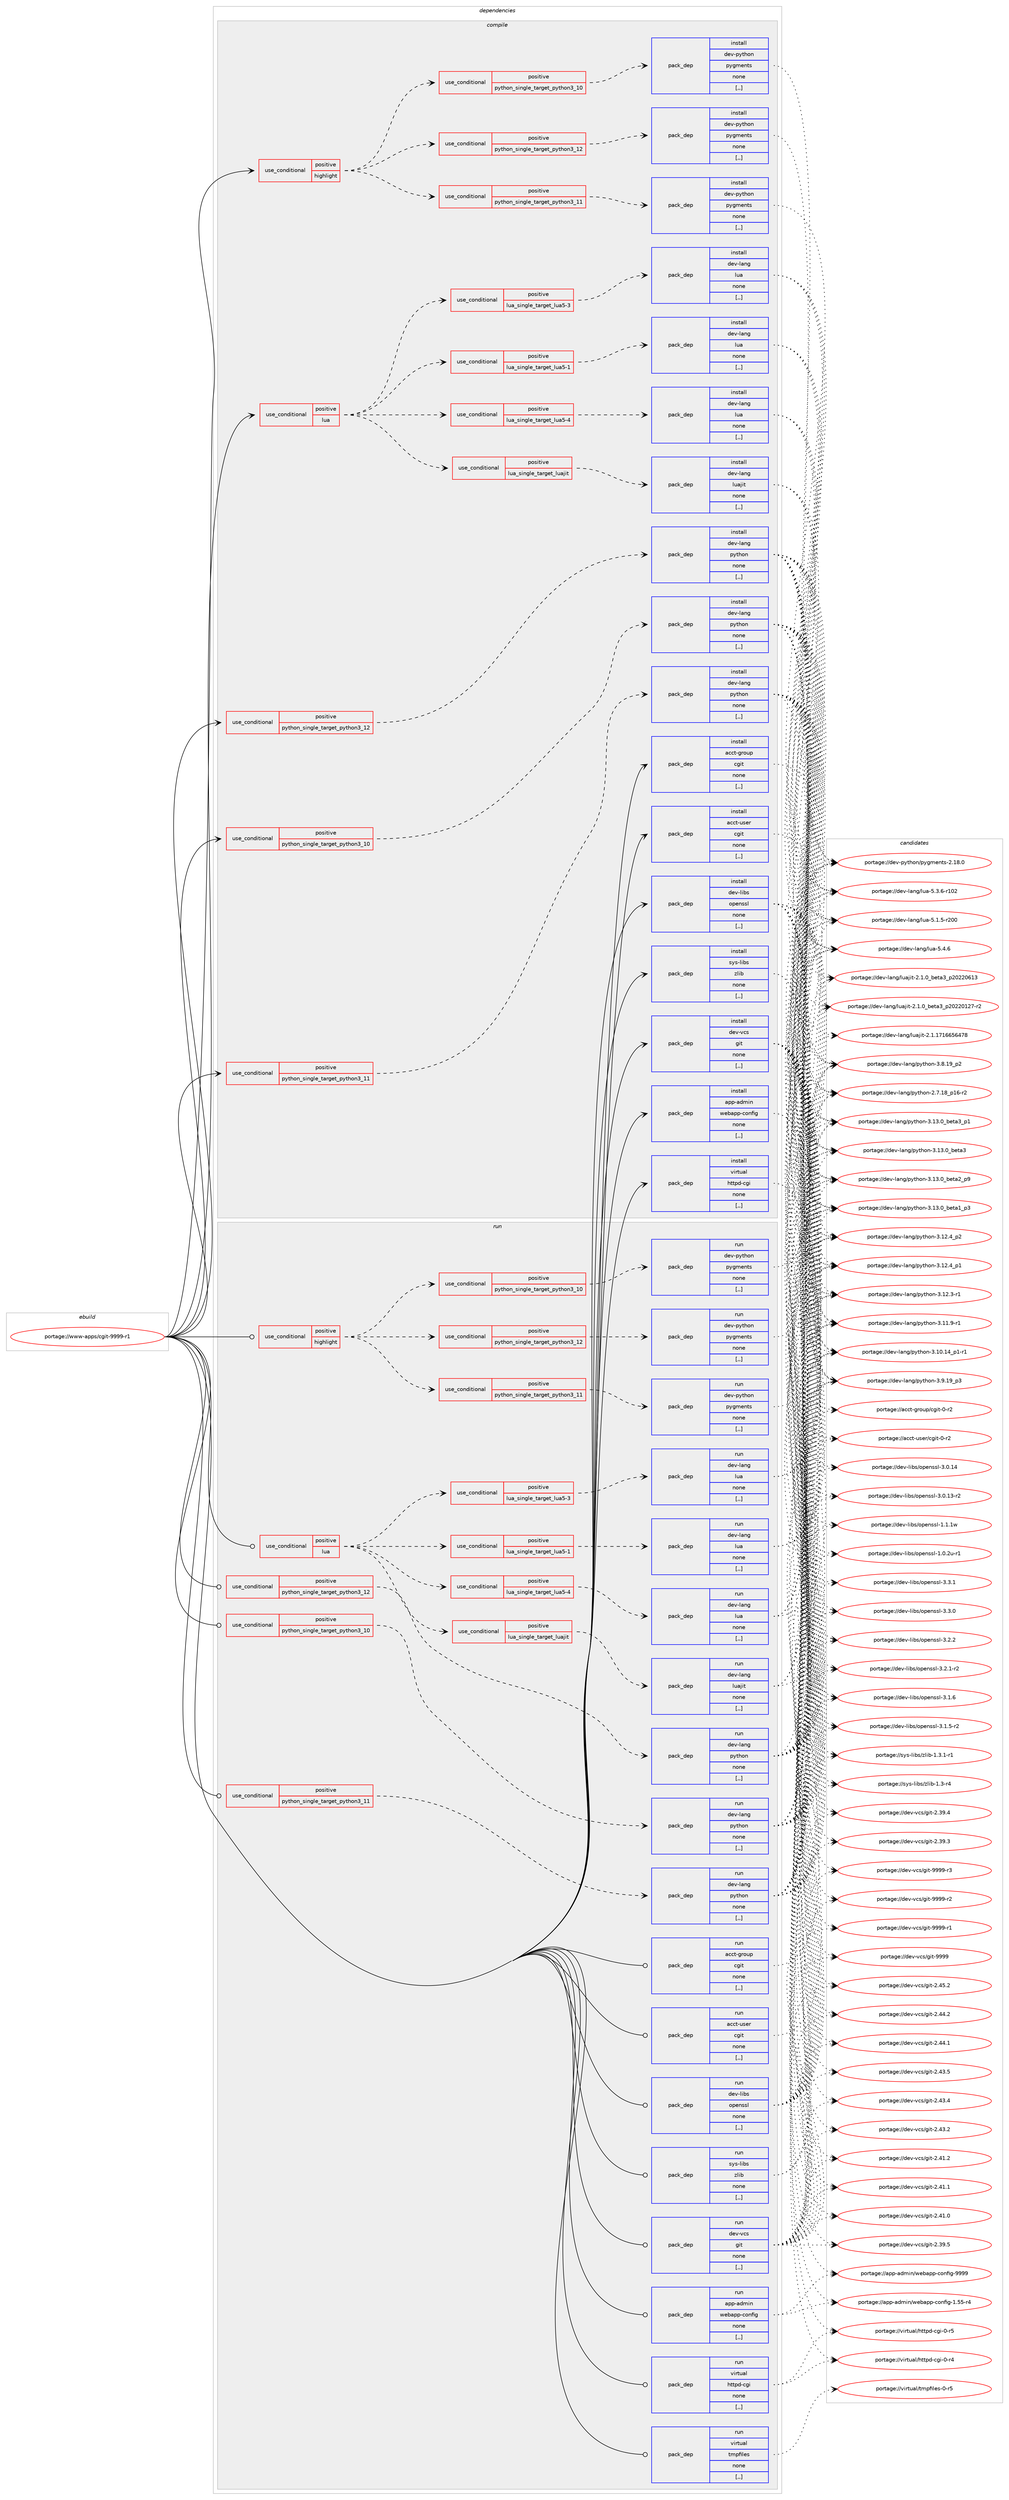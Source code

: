 digraph prolog {

# *************
# Graph options
# *************

newrank=true;
concentrate=true;
compound=true;
graph [rankdir=LR,fontname=Helvetica,fontsize=10,ranksep=1.5];#, ranksep=2.5, nodesep=0.2];
edge  [arrowhead=vee];
node  [fontname=Helvetica,fontsize=10];

# **********
# The ebuild
# **********

subgraph cluster_leftcol {
color=gray;
rank=same;
label=<<i>ebuild</i>>;
id [label="portage://www-apps/cgit-9999-r1", color=red, width=4, href="../www-apps/cgit-9999-r1.svg"];
}

# ****************
# The dependencies
# ****************

subgraph cluster_midcol {
color=gray;
label=<<i>dependencies</i>>;
subgraph cluster_compile {
fillcolor="#eeeeee";
style=filled;
label=<<i>compile</i>>;
subgraph cond118395 {
dependency443732 [label=<<TABLE BORDER="0" CELLBORDER="1" CELLSPACING="0" CELLPADDING="4"><TR><TD ROWSPAN="3" CELLPADDING="10">use_conditional</TD></TR><TR><TD>positive</TD></TR><TR><TD>highlight</TD></TR></TABLE>>, shape=none, color=red];
subgraph cond118396 {
dependency443733 [label=<<TABLE BORDER="0" CELLBORDER="1" CELLSPACING="0" CELLPADDING="4"><TR><TD ROWSPAN="3" CELLPADDING="10">use_conditional</TD></TR><TR><TD>positive</TD></TR><TR><TD>python_single_target_python3_10</TD></TR></TABLE>>, shape=none, color=red];
subgraph pack322096 {
dependency443734 [label=<<TABLE BORDER="0" CELLBORDER="1" CELLSPACING="0" CELLPADDING="4" WIDTH="220"><TR><TD ROWSPAN="6" CELLPADDING="30">pack_dep</TD></TR><TR><TD WIDTH="110">install</TD></TR><TR><TD>dev-python</TD></TR><TR><TD>pygments</TD></TR><TR><TD>none</TD></TR><TR><TD>[,,]</TD></TR></TABLE>>, shape=none, color=blue];
}
dependency443733:e -> dependency443734:w [weight=20,style="dashed",arrowhead="vee"];
}
dependency443732:e -> dependency443733:w [weight=20,style="dashed",arrowhead="vee"];
subgraph cond118397 {
dependency443735 [label=<<TABLE BORDER="0" CELLBORDER="1" CELLSPACING="0" CELLPADDING="4"><TR><TD ROWSPAN="3" CELLPADDING="10">use_conditional</TD></TR><TR><TD>positive</TD></TR><TR><TD>python_single_target_python3_11</TD></TR></TABLE>>, shape=none, color=red];
subgraph pack322097 {
dependency443736 [label=<<TABLE BORDER="0" CELLBORDER="1" CELLSPACING="0" CELLPADDING="4" WIDTH="220"><TR><TD ROWSPAN="6" CELLPADDING="30">pack_dep</TD></TR><TR><TD WIDTH="110">install</TD></TR><TR><TD>dev-python</TD></TR><TR><TD>pygments</TD></TR><TR><TD>none</TD></TR><TR><TD>[,,]</TD></TR></TABLE>>, shape=none, color=blue];
}
dependency443735:e -> dependency443736:w [weight=20,style="dashed",arrowhead="vee"];
}
dependency443732:e -> dependency443735:w [weight=20,style="dashed",arrowhead="vee"];
subgraph cond118398 {
dependency443737 [label=<<TABLE BORDER="0" CELLBORDER="1" CELLSPACING="0" CELLPADDING="4"><TR><TD ROWSPAN="3" CELLPADDING="10">use_conditional</TD></TR><TR><TD>positive</TD></TR><TR><TD>python_single_target_python3_12</TD></TR></TABLE>>, shape=none, color=red];
subgraph pack322098 {
dependency443738 [label=<<TABLE BORDER="0" CELLBORDER="1" CELLSPACING="0" CELLPADDING="4" WIDTH="220"><TR><TD ROWSPAN="6" CELLPADDING="30">pack_dep</TD></TR><TR><TD WIDTH="110">install</TD></TR><TR><TD>dev-python</TD></TR><TR><TD>pygments</TD></TR><TR><TD>none</TD></TR><TR><TD>[,,]</TD></TR></TABLE>>, shape=none, color=blue];
}
dependency443737:e -> dependency443738:w [weight=20,style="dashed",arrowhead="vee"];
}
dependency443732:e -> dependency443737:w [weight=20,style="dashed",arrowhead="vee"];
}
id:e -> dependency443732:w [weight=20,style="solid",arrowhead="vee"];
subgraph cond118399 {
dependency443739 [label=<<TABLE BORDER="0" CELLBORDER="1" CELLSPACING="0" CELLPADDING="4"><TR><TD ROWSPAN="3" CELLPADDING="10">use_conditional</TD></TR><TR><TD>positive</TD></TR><TR><TD>lua</TD></TR></TABLE>>, shape=none, color=red];
subgraph cond118400 {
dependency443740 [label=<<TABLE BORDER="0" CELLBORDER="1" CELLSPACING="0" CELLPADDING="4"><TR><TD ROWSPAN="3" CELLPADDING="10">use_conditional</TD></TR><TR><TD>positive</TD></TR><TR><TD>lua_single_target_luajit</TD></TR></TABLE>>, shape=none, color=red];
subgraph pack322099 {
dependency443741 [label=<<TABLE BORDER="0" CELLBORDER="1" CELLSPACING="0" CELLPADDING="4" WIDTH="220"><TR><TD ROWSPAN="6" CELLPADDING="30">pack_dep</TD></TR><TR><TD WIDTH="110">install</TD></TR><TR><TD>dev-lang</TD></TR><TR><TD>luajit</TD></TR><TR><TD>none</TD></TR><TR><TD>[,,]</TD></TR></TABLE>>, shape=none, color=blue];
}
dependency443740:e -> dependency443741:w [weight=20,style="dashed",arrowhead="vee"];
}
dependency443739:e -> dependency443740:w [weight=20,style="dashed",arrowhead="vee"];
subgraph cond118401 {
dependency443742 [label=<<TABLE BORDER="0" CELLBORDER="1" CELLSPACING="0" CELLPADDING="4"><TR><TD ROWSPAN="3" CELLPADDING="10">use_conditional</TD></TR><TR><TD>positive</TD></TR><TR><TD>lua_single_target_lua5-1</TD></TR></TABLE>>, shape=none, color=red];
subgraph pack322100 {
dependency443743 [label=<<TABLE BORDER="0" CELLBORDER="1" CELLSPACING="0" CELLPADDING="4" WIDTH="220"><TR><TD ROWSPAN="6" CELLPADDING="30">pack_dep</TD></TR><TR><TD WIDTH="110">install</TD></TR><TR><TD>dev-lang</TD></TR><TR><TD>lua</TD></TR><TR><TD>none</TD></TR><TR><TD>[,,]</TD></TR></TABLE>>, shape=none, color=blue];
}
dependency443742:e -> dependency443743:w [weight=20,style="dashed",arrowhead="vee"];
}
dependency443739:e -> dependency443742:w [weight=20,style="dashed",arrowhead="vee"];
subgraph cond118402 {
dependency443744 [label=<<TABLE BORDER="0" CELLBORDER="1" CELLSPACING="0" CELLPADDING="4"><TR><TD ROWSPAN="3" CELLPADDING="10">use_conditional</TD></TR><TR><TD>positive</TD></TR><TR><TD>lua_single_target_lua5-3</TD></TR></TABLE>>, shape=none, color=red];
subgraph pack322101 {
dependency443745 [label=<<TABLE BORDER="0" CELLBORDER="1" CELLSPACING="0" CELLPADDING="4" WIDTH="220"><TR><TD ROWSPAN="6" CELLPADDING="30">pack_dep</TD></TR><TR><TD WIDTH="110">install</TD></TR><TR><TD>dev-lang</TD></TR><TR><TD>lua</TD></TR><TR><TD>none</TD></TR><TR><TD>[,,]</TD></TR></TABLE>>, shape=none, color=blue];
}
dependency443744:e -> dependency443745:w [weight=20,style="dashed",arrowhead="vee"];
}
dependency443739:e -> dependency443744:w [weight=20,style="dashed",arrowhead="vee"];
subgraph cond118403 {
dependency443746 [label=<<TABLE BORDER="0" CELLBORDER="1" CELLSPACING="0" CELLPADDING="4"><TR><TD ROWSPAN="3" CELLPADDING="10">use_conditional</TD></TR><TR><TD>positive</TD></TR><TR><TD>lua_single_target_lua5-4</TD></TR></TABLE>>, shape=none, color=red];
subgraph pack322102 {
dependency443747 [label=<<TABLE BORDER="0" CELLBORDER="1" CELLSPACING="0" CELLPADDING="4" WIDTH="220"><TR><TD ROWSPAN="6" CELLPADDING="30">pack_dep</TD></TR><TR><TD WIDTH="110">install</TD></TR><TR><TD>dev-lang</TD></TR><TR><TD>lua</TD></TR><TR><TD>none</TD></TR><TR><TD>[,,]</TD></TR></TABLE>>, shape=none, color=blue];
}
dependency443746:e -> dependency443747:w [weight=20,style="dashed",arrowhead="vee"];
}
dependency443739:e -> dependency443746:w [weight=20,style="dashed",arrowhead="vee"];
}
id:e -> dependency443739:w [weight=20,style="solid",arrowhead="vee"];
subgraph cond118404 {
dependency443748 [label=<<TABLE BORDER="0" CELLBORDER="1" CELLSPACING="0" CELLPADDING="4"><TR><TD ROWSPAN="3" CELLPADDING="10">use_conditional</TD></TR><TR><TD>positive</TD></TR><TR><TD>python_single_target_python3_10</TD></TR></TABLE>>, shape=none, color=red];
subgraph pack322103 {
dependency443749 [label=<<TABLE BORDER="0" CELLBORDER="1" CELLSPACING="0" CELLPADDING="4" WIDTH="220"><TR><TD ROWSPAN="6" CELLPADDING="30">pack_dep</TD></TR><TR><TD WIDTH="110">install</TD></TR><TR><TD>dev-lang</TD></TR><TR><TD>python</TD></TR><TR><TD>none</TD></TR><TR><TD>[,,]</TD></TR></TABLE>>, shape=none, color=blue];
}
dependency443748:e -> dependency443749:w [weight=20,style="dashed",arrowhead="vee"];
}
id:e -> dependency443748:w [weight=20,style="solid",arrowhead="vee"];
subgraph cond118405 {
dependency443750 [label=<<TABLE BORDER="0" CELLBORDER="1" CELLSPACING="0" CELLPADDING="4"><TR><TD ROWSPAN="3" CELLPADDING="10">use_conditional</TD></TR><TR><TD>positive</TD></TR><TR><TD>python_single_target_python3_11</TD></TR></TABLE>>, shape=none, color=red];
subgraph pack322104 {
dependency443751 [label=<<TABLE BORDER="0" CELLBORDER="1" CELLSPACING="0" CELLPADDING="4" WIDTH="220"><TR><TD ROWSPAN="6" CELLPADDING="30">pack_dep</TD></TR><TR><TD WIDTH="110">install</TD></TR><TR><TD>dev-lang</TD></TR><TR><TD>python</TD></TR><TR><TD>none</TD></TR><TR><TD>[,,]</TD></TR></TABLE>>, shape=none, color=blue];
}
dependency443750:e -> dependency443751:w [weight=20,style="dashed",arrowhead="vee"];
}
id:e -> dependency443750:w [weight=20,style="solid",arrowhead="vee"];
subgraph cond118406 {
dependency443752 [label=<<TABLE BORDER="0" CELLBORDER="1" CELLSPACING="0" CELLPADDING="4"><TR><TD ROWSPAN="3" CELLPADDING="10">use_conditional</TD></TR><TR><TD>positive</TD></TR><TR><TD>python_single_target_python3_12</TD></TR></TABLE>>, shape=none, color=red];
subgraph pack322105 {
dependency443753 [label=<<TABLE BORDER="0" CELLBORDER="1" CELLSPACING="0" CELLPADDING="4" WIDTH="220"><TR><TD ROWSPAN="6" CELLPADDING="30">pack_dep</TD></TR><TR><TD WIDTH="110">install</TD></TR><TR><TD>dev-lang</TD></TR><TR><TD>python</TD></TR><TR><TD>none</TD></TR><TR><TD>[,,]</TD></TR></TABLE>>, shape=none, color=blue];
}
dependency443752:e -> dependency443753:w [weight=20,style="dashed",arrowhead="vee"];
}
id:e -> dependency443752:w [weight=20,style="solid",arrowhead="vee"];
subgraph pack322106 {
dependency443754 [label=<<TABLE BORDER="0" CELLBORDER="1" CELLSPACING="0" CELLPADDING="4" WIDTH="220"><TR><TD ROWSPAN="6" CELLPADDING="30">pack_dep</TD></TR><TR><TD WIDTH="110">install</TD></TR><TR><TD>acct-group</TD></TR><TR><TD>cgit</TD></TR><TR><TD>none</TD></TR><TR><TD>[,,]</TD></TR></TABLE>>, shape=none, color=blue];
}
id:e -> dependency443754:w [weight=20,style="solid",arrowhead="vee"];
subgraph pack322107 {
dependency443755 [label=<<TABLE BORDER="0" CELLBORDER="1" CELLSPACING="0" CELLPADDING="4" WIDTH="220"><TR><TD ROWSPAN="6" CELLPADDING="30">pack_dep</TD></TR><TR><TD WIDTH="110">install</TD></TR><TR><TD>acct-user</TD></TR><TR><TD>cgit</TD></TR><TR><TD>none</TD></TR><TR><TD>[,,]</TD></TR></TABLE>>, shape=none, color=blue];
}
id:e -> dependency443755:w [weight=20,style="solid",arrowhead="vee"];
subgraph pack322108 {
dependency443756 [label=<<TABLE BORDER="0" CELLBORDER="1" CELLSPACING="0" CELLPADDING="4" WIDTH="220"><TR><TD ROWSPAN="6" CELLPADDING="30">pack_dep</TD></TR><TR><TD WIDTH="110">install</TD></TR><TR><TD>app-admin</TD></TR><TR><TD>webapp-config</TD></TR><TR><TD>none</TD></TR><TR><TD>[,,]</TD></TR></TABLE>>, shape=none, color=blue];
}
id:e -> dependency443756:w [weight=20,style="solid",arrowhead="vee"];
subgraph pack322109 {
dependency443757 [label=<<TABLE BORDER="0" CELLBORDER="1" CELLSPACING="0" CELLPADDING="4" WIDTH="220"><TR><TD ROWSPAN="6" CELLPADDING="30">pack_dep</TD></TR><TR><TD WIDTH="110">install</TD></TR><TR><TD>dev-libs</TD></TR><TR><TD>openssl</TD></TR><TR><TD>none</TD></TR><TR><TD>[,,]</TD></TR></TABLE>>, shape=none, color=blue];
}
id:e -> dependency443757:w [weight=20,style="solid",arrowhead="vee"];
subgraph pack322110 {
dependency443758 [label=<<TABLE BORDER="0" CELLBORDER="1" CELLSPACING="0" CELLPADDING="4" WIDTH="220"><TR><TD ROWSPAN="6" CELLPADDING="30">pack_dep</TD></TR><TR><TD WIDTH="110">install</TD></TR><TR><TD>dev-vcs</TD></TR><TR><TD>git</TD></TR><TR><TD>none</TD></TR><TR><TD>[,,]</TD></TR></TABLE>>, shape=none, color=blue];
}
id:e -> dependency443758:w [weight=20,style="solid",arrowhead="vee"];
subgraph pack322111 {
dependency443759 [label=<<TABLE BORDER="0" CELLBORDER="1" CELLSPACING="0" CELLPADDING="4" WIDTH="220"><TR><TD ROWSPAN="6" CELLPADDING="30">pack_dep</TD></TR><TR><TD WIDTH="110">install</TD></TR><TR><TD>sys-libs</TD></TR><TR><TD>zlib</TD></TR><TR><TD>none</TD></TR><TR><TD>[,,]</TD></TR></TABLE>>, shape=none, color=blue];
}
id:e -> dependency443759:w [weight=20,style="solid",arrowhead="vee"];
subgraph pack322112 {
dependency443760 [label=<<TABLE BORDER="0" CELLBORDER="1" CELLSPACING="0" CELLPADDING="4" WIDTH="220"><TR><TD ROWSPAN="6" CELLPADDING="30">pack_dep</TD></TR><TR><TD WIDTH="110">install</TD></TR><TR><TD>virtual</TD></TR><TR><TD>httpd-cgi</TD></TR><TR><TD>none</TD></TR><TR><TD>[,,]</TD></TR></TABLE>>, shape=none, color=blue];
}
id:e -> dependency443760:w [weight=20,style="solid",arrowhead="vee"];
}
subgraph cluster_compileandrun {
fillcolor="#eeeeee";
style=filled;
label=<<i>compile and run</i>>;
}
subgraph cluster_run {
fillcolor="#eeeeee";
style=filled;
label=<<i>run</i>>;
subgraph cond118407 {
dependency443761 [label=<<TABLE BORDER="0" CELLBORDER="1" CELLSPACING="0" CELLPADDING="4"><TR><TD ROWSPAN="3" CELLPADDING="10">use_conditional</TD></TR><TR><TD>positive</TD></TR><TR><TD>highlight</TD></TR></TABLE>>, shape=none, color=red];
subgraph cond118408 {
dependency443762 [label=<<TABLE BORDER="0" CELLBORDER="1" CELLSPACING="0" CELLPADDING="4"><TR><TD ROWSPAN="3" CELLPADDING="10">use_conditional</TD></TR><TR><TD>positive</TD></TR><TR><TD>python_single_target_python3_10</TD></TR></TABLE>>, shape=none, color=red];
subgraph pack322113 {
dependency443763 [label=<<TABLE BORDER="0" CELLBORDER="1" CELLSPACING="0" CELLPADDING="4" WIDTH="220"><TR><TD ROWSPAN="6" CELLPADDING="30">pack_dep</TD></TR><TR><TD WIDTH="110">run</TD></TR><TR><TD>dev-python</TD></TR><TR><TD>pygments</TD></TR><TR><TD>none</TD></TR><TR><TD>[,,]</TD></TR></TABLE>>, shape=none, color=blue];
}
dependency443762:e -> dependency443763:w [weight=20,style="dashed",arrowhead="vee"];
}
dependency443761:e -> dependency443762:w [weight=20,style="dashed",arrowhead="vee"];
subgraph cond118409 {
dependency443764 [label=<<TABLE BORDER="0" CELLBORDER="1" CELLSPACING="0" CELLPADDING="4"><TR><TD ROWSPAN="3" CELLPADDING="10">use_conditional</TD></TR><TR><TD>positive</TD></TR><TR><TD>python_single_target_python3_11</TD></TR></TABLE>>, shape=none, color=red];
subgraph pack322114 {
dependency443765 [label=<<TABLE BORDER="0" CELLBORDER="1" CELLSPACING="0" CELLPADDING="4" WIDTH="220"><TR><TD ROWSPAN="6" CELLPADDING="30">pack_dep</TD></TR><TR><TD WIDTH="110">run</TD></TR><TR><TD>dev-python</TD></TR><TR><TD>pygments</TD></TR><TR><TD>none</TD></TR><TR><TD>[,,]</TD></TR></TABLE>>, shape=none, color=blue];
}
dependency443764:e -> dependency443765:w [weight=20,style="dashed",arrowhead="vee"];
}
dependency443761:e -> dependency443764:w [weight=20,style="dashed",arrowhead="vee"];
subgraph cond118410 {
dependency443766 [label=<<TABLE BORDER="0" CELLBORDER="1" CELLSPACING="0" CELLPADDING="4"><TR><TD ROWSPAN="3" CELLPADDING="10">use_conditional</TD></TR><TR><TD>positive</TD></TR><TR><TD>python_single_target_python3_12</TD></TR></TABLE>>, shape=none, color=red];
subgraph pack322115 {
dependency443767 [label=<<TABLE BORDER="0" CELLBORDER="1" CELLSPACING="0" CELLPADDING="4" WIDTH="220"><TR><TD ROWSPAN="6" CELLPADDING="30">pack_dep</TD></TR><TR><TD WIDTH="110">run</TD></TR><TR><TD>dev-python</TD></TR><TR><TD>pygments</TD></TR><TR><TD>none</TD></TR><TR><TD>[,,]</TD></TR></TABLE>>, shape=none, color=blue];
}
dependency443766:e -> dependency443767:w [weight=20,style="dashed",arrowhead="vee"];
}
dependency443761:e -> dependency443766:w [weight=20,style="dashed",arrowhead="vee"];
}
id:e -> dependency443761:w [weight=20,style="solid",arrowhead="odot"];
subgraph cond118411 {
dependency443768 [label=<<TABLE BORDER="0" CELLBORDER="1" CELLSPACING="0" CELLPADDING="4"><TR><TD ROWSPAN="3" CELLPADDING="10">use_conditional</TD></TR><TR><TD>positive</TD></TR><TR><TD>lua</TD></TR></TABLE>>, shape=none, color=red];
subgraph cond118412 {
dependency443769 [label=<<TABLE BORDER="0" CELLBORDER="1" CELLSPACING="0" CELLPADDING="4"><TR><TD ROWSPAN="3" CELLPADDING="10">use_conditional</TD></TR><TR><TD>positive</TD></TR><TR><TD>lua_single_target_luajit</TD></TR></TABLE>>, shape=none, color=red];
subgraph pack322116 {
dependency443770 [label=<<TABLE BORDER="0" CELLBORDER="1" CELLSPACING="0" CELLPADDING="4" WIDTH="220"><TR><TD ROWSPAN="6" CELLPADDING="30">pack_dep</TD></TR><TR><TD WIDTH="110">run</TD></TR><TR><TD>dev-lang</TD></TR><TR><TD>luajit</TD></TR><TR><TD>none</TD></TR><TR><TD>[,,]</TD></TR></TABLE>>, shape=none, color=blue];
}
dependency443769:e -> dependency443770:w [weight=20,style="dashed",arrowhead="vee"];
}
dependency443768:e -> dependency443769:w [weight=20,style="dashed",arrowhead="vee"];
subgraph cond118413 {
dependency443771 [label=<<TABLE BORDER="0" CELLBORDER="1" CELLSPACING="0" CELLPADDING="4"><TR><TD ROWSPAN="3" CELLPADDING="10">use_conditional</TD></TR><TR><TD>positive</TD></TR><TR><TD>lua_single_target_lua5-1</TD></TR></TABLE>>, shape=none, color=red];
subgraph pack322117 {
dependency443772 [label=<<TABLE BORDER="0" CELLBORDER="1" CELLSPACING="0" CELLPADDING="4" WIDTH="220"><TR><TD ROWSPAN="6" CELLPADDING="30">pack_dep</TD></TR><TR><TD WIDTH="110">run</TD></TR><TR><TD>dev-lang</TD></TR><TR><TD>lua</TD></TR><TR><TD>none</TD></TR><TR><TD>[,,]</TD></TR></TABLE>>, shape=none, color=blue];
}
dependency443771:e -> dependency443772:w [weight=20,style="dashed",arrowhead="vee"];
}
dependency443768:e -> dependency443771:w [weight=20,style="dashed",arrowhead="vee"];
subgraph cond118414 {
dependency443773 [label=<<TABLE BORDER="0" CELLBORDER="1" CELLSPACING="0" CELLPADDING="4"><TR><TD ROWSPAN="3" CELLPADDING="10">use_conditional</TD></TR><TR><TD>positive</TD></TR><TR><TD>lua_single_target_lua5-3</TD></TR></TABLE>>, shape=none, color=red];
subgraph pack322118 {
dependency443774 [label=<<TABLE BORDER="0" CELLBORDER="1" CELLSPACING="0" CELLPADDING="4" WIDTH="220"><TR><TD ROWSPAN="6" CELLPADDING="30">pack_dep</TD></TR><TR><TD WIDTH="110">run</TD></TR><TR><TD>dev-lang</TD></TR><TR><TD>lua</TD></TR><TR><TD>none</TD></TR><TR><TD>[,,]</TD></TR></TABLE>>, shape=none, color=blue];
}
dependency443773:e -> dependency443774:w [weight=20,style="dashed",arrowhead="vee"];
}
dependency443768:e -> dependency443773:w [weight=20,style="dashed",arrowhead="vee"];
subgraph cond118415 {
dependency443775 [label=<<TABLE BORDER="0" CELLBORDER="1" CELLSPACING="0" CELLPADDING="4"><TR><TD ROWSPAN="3" CELLPADDING="10">use_conditional</TD></TR><TR><TD>positive</TD></TR><TR><TD>lua_single_target_lua5-4</TD></TR></TABLE>>, shape=none, color=red];
subgraph pack322119 {
dependency443776 [label=<<TABLE BORDER="0" CELLBORDER="1" CELLSPACING="0" CELLPADDING="4" WIDTH="220"><TR><TD ROWSPAN="6" CELLPADDING="30">pack_dep</TD></TR><TR><TD WIDTH="110">run</TD></TR><TR><TD>dev-lang</TD></TR><TR><TD>lua</TD></TR><TR><TD>none</TD></TR><TR><TD>[,,]</TD></TR></TABLE>>, shape=none, color=blue];
}
dependency443775:e -> dependency443776:w [weight=20,style="dashed",arrowhead="vee"];
}
dependency443768:e -> dependency443775:w [weight=20,style="dashed",arrowhead="vee"];
}
id:e -> dependency443768:w [weight=20,style="solid",arrowhead="odot"];
subgraph cond118416 {
dependency443777 [label=<<TABLE BORDER="0" CELLBORDER="1" CELLSPACING="0" CELLPADDING="4"><TR><TD ROWSPAN="3" CELLPADDING="10">use_conditional</TD></TR><TR><TD>positive</TD></TR><TR><TD>python_single_target_python3_10</TD></TR></TABLE>>, shape=none, color=red];
subgraph pack322120 {
dependency443778 [label=<<TABLE BORDER="0" CELLBORDER="1" CELLSPACING="0" CELLPADDING="4" WIDTH="220"><TR><TD ROWSPAN="6" CELLPADDING="30">pack_dep</TD></TR><TR><TD WIDTH="110">run</TD></TR><TR><TD>dev-lang</TD></TR><TR><TD>python</TD></TR><TR><TD>none</TD></TR><TR><TD>[,,]</TD></TR></TABLE>>, shape=none, color=blue];
}
dependency443777:e -> dependency443778:w [weight=20,style="dashed",arrowhead="vee"];
}
id:e -> dependency443777:w [weight=20,style="solid",arrowhead="odot"];
subgraph cond118417 {
dependency443779 [label=<<TABLE BORDER="0" CELLBORDER="1" CELLSPACING="0" CELLPADDING="4"><TR><TD ROWSPAN="3" CELLPADDING="10">use_conditional</TD></TR><TR><TD>positive</TD></TR><TR><TD>python_single_target_python3_11</TD></TR></TABLE>>, shape=none, color=red];
subgraph pack322121 {
dependency443780 [label=<<TABLE BORDER="0" CELLBORDER="1" CELLSPACING="0" CELLPADDING="4" WIDTH="220"><TR><TD ROWSPAN="6" CELLPADDING="30">pack_dep</TD></TR><TR><TD WIDTH="110">run</TD></TR><TR><TD>dev-lang</TD></TR><TR><TD>python</TD></TR><TR><TD>none</TD></TR><TR><TD>[,,]</TD></TR></TABLE>>, shape=none, color=blue];
}
dependency443779:e -> dependency443780:w [weight=20,style="dashed",arrowhead="vee"];
}
id:e -> dependency443779:w [weight=20,style="solid",arrowhead="odot"];
subgraph cond118418 {
dependency443781 [label=<<TABLE BORDER="0" CELLBORDER="1" CELLSPACING="0" CELLPADDING="4"><TR><TD ROWSPAN="3" CELLPADDING="10">use_conditional</TD></TR><TR><TD>positive</TD></TR><TR><TD>python_single_target_python3_12</TD></TR></TABLE>>, shape=none, color=red];
subgraph pack322122 {
dependency443782 [label=<<TABLE BORDER="0" CELLBORDER="1" CELLSPACING="0" CELLPADDING="4" WIDTH="220"><TR><TD ROWSPAN="6" CELLPADDING="30">pack_dep</TD></TR><TR><TD WIDTH="110">run</TD></TR><TR><TD>dev-lang</TD></TR><TR><TD>python</TD></TR><TR><TD>none</TD></TR><TR><TD>[,,]</TD></TR></TABLE>>, shape=none, color=blue];
}
dependency443781:e -> dependency443782:w [weight=20,style="dashed",arrowhead="vee"];
}
id:e -> dependency443781:w [weight=20,style="solid",arrowhead="odot"];
subgraph pack322123 {
dependency443783 [label=<<TABLE BORDER="0" CELLBORDER="1" CELLSPACING="0" CELLPADDING="4" WIDTH="220"><TR><TD ROWSPAN="6" CELLPADDING="30">pack_dep</TD></TR><TR><TD WIDTH="110">run</TD></TR><TR><TD>acct-group</TD></TR><TR><TD>cgit</TD></TR><TR><TD>none</TD></TR><TR><TD>[,,]</TD></TR></TABLE>>, shape=none, color=blue];
}
id:e -> dependency443783:w [weight=20,style="solid",arrowhead="odot"];
subgraph pack322124 {
dependency443784 [label=<<TABLE BORDER="0" CELLBORDER="1" CELLSPACING="0" CELLPADDING="4" WIDTH="220"><TR><TD ROWSPAN="6" CELLPADDING="30">pack_dep</TD></TR><TR><TD WIDTH="110">run</TD></TR><TR><TD>acct-user</TD></TR><TR><TD>cgit</TD></TR><TR><TD>none</TD></TR><TR><TD>[,,]</TD></TR></TABLE>>, shape=none, color=blue];
}
id:e -> dependency443784:w [weight=20,style="solid",arrowhead="odot"];
subgraph pack322125 {
dependency443785 [label=<<TABLE BORDER="0" CELLBORDER="1" CELLSPACING="0" CELLPADDING="4" WIDTH="220"><TR><TD ROWSPAN="6" CELLPADDING="30">pack_dep</TD></TR><TR><TD WIDTH="110">run</TD></TR><TR><TD>app-admin</TD></TR><TR><TD>webapp-config</TD></TR><TR><TD>none</TD></TR><TR><TD>[,,]</TD></TR></TABLE>>, shape=none, color=blue];
}
id:e -> dependency443785:w [weight=20,style="solid",arrowhead="odot"];
subgraph pack322126 {
dependency443786 [label=<<TABLE BORDER="0" CELLBORDER="1" CELLSPACING="0" CELLPADDING="4" WIDTH="220"><TR><TD ROWSPAN="6" CELLPADDING="30">pack_dep</TD></TR><TR><TD WIDTH="110">run</TD></TR><TR><TD>dev-libs</TD></TR><TR><TD>openssl</TD></TR><TR><TD>none</TD></TR><TR><TD>[,,]</TD></TR></TABLE>>, shape=none, color=blue];
}
id:e -> dependency443786:w [weight=20,style="solid",arrowhead="odot"];
subgraph pack322127 {
dependency443787 [label=<<TABLE BORDER="0" CELLBORDER="1" CELLSPACING="0" CELLPADDING="4" WIDTH="220"><TR><TD ROWSPAN="6" CELLPADDING="30">pack_dep</TD></TR><TR><TD WIDTH="110">run</TD></TR><TR><TD>dev-vcs</TD></TR><TR><TD>git</TD></TR><TR><TD>none</TD></TR><TR><TD>[,,]</TD></TR></TABLE>>, shape=none, color=blue];
}
id:e -> dependency443787:w [weight=20,style="solid",arrowhead="odot"];
subgraph pack322128 {
dependency443788 [label=<<TABLE BORDER="0" CELLBORDER="1" CELLSPACING="0" CELLPADDING="4" WIDTH="220"><TR><TD ROWSPAN="6" CELLPADDING="30">pack_dep</TD></TR><TR><TD WIDTH="110">run</TD></TR><TR><TD>sys-libs</TD></TR><TR><TD>zlib</TD></TR><TR><TD>none</TD></TR><TR><TD>[,,]</TD></TR></TABLE>>, shape=none, color=blue];
}
id:e -> dependency443788:w [weight=20,style="solid",arrowhead="odot"];
subgraph pack322129 {
dependency443789 [label=<<TABLE BORDER="0" CELLBORDER="1" CELLSPACING="0" CELLPADDING="4" WIDTH="220"><TR><TD ROWSPAN="6" CELLPADDING="30">pack_dep</TD></TR><TR><TD WIDTH="110">run</TD></TR><TR><TD>virtual</TD></TR><TR><TD>httpd-cgi</TD></TR><TR><TD>none</TD></TR><TR><TD>[,,]</TD></TR></TABLE>>, shape=none, color=blue];
}
id:e -> dependency443789:w [weight=20,style="solid",arrowhead="odot"];
subgraph pack322130 {
dependency443790 [label=<<TABLE BORDER="0" CELLBORDER="1" CELLSPACING="0" CELLPADDING="4" WIDTH="220"><TR><TD ROWSPAN="6" CELLPADDING="30">pack_dep</TD></TR><TR><TD WIDTH="110">run</TD></TR><TR><TD>virtual</TD></TR><TR><TD>tmpfiles</TD></TR><TR><TD>none</TD></TR><TR><TD>[,,]</TD></TR></TABLE>>, shape=none, color=blue];
}
id:e -> dependency443790:w [weight=20,style="solid",arrowhead="odot"];
}
}

# **************
# The candidates
# **************

subgraph cluster_choices {
rank=same;
color=gray;
label=<<i>candidates</i>>;

subgraph choice322096 {
color=black;
nodesep=1;
choice100101118451121211161041111104711212110310910111011611545504649564648 [label="portage://dev-python/pygments-2.18.0", color=red, width=4,href="../dev-python/pygments-2.18.0.svg"];
dependency443734:e -> choice100101118451121211161041111104711212110310910111011611545504649564648:w [style=dotted,weight="100"];
}
subgraph choice322097 {
color=black;
nodesep=1;
choice100101118451121211161041111104711212110310910111011611545504649564648 [label="portage://dev-python/pygments-2.18.0", color=red, width=4,href="../dev-python/pygments-2.18.0.svg"];
dependency443736:e -> choice100101118451121211161041111104711212110310910111011611545504649564648:w [style=dotted,weight="100"];
}
subgraph choice322098 {
color=black;
nodesep=1;
choice100101118451121211161041111104711212110310910111011611545504649564648 [label="portage://dev-python/pygments-2.18.0", color=red, width=4,href="../dev-python/pygments-2.18.0.svg"];
dependency443738:e -> choice100101118451121211161041111104711212110310910111011611545504649564648:w [style=dotted,weight="100"];
}
subgraph choice322099 {
color=black;
nodesep=1;
choice10010111845108971101034710811797106105116455046494649554954545354525556 [label="portage://dev-lang/luajit-2.1.1716656478", color=red, width=4,href="../dev-lang/luajit-2.1.1716656478.svg"];
choice1001011184510897110103471081179710610511645504649464895981011169751951125048505048544951 [label="portage://dev-lang/luajit-2.1.0_beta3_p20220613", color=red, width=4,href="../dev-lang/luajit-2.1.0_beta3_p20220613.svg"];
choice10010111845108971101034710811797106105116455046494648959810111697519511250485050484950554511450 [label="portage://dev-lang/luajit-2.1.0_beta3_p20220127-r2", color=red, width=4,href="../dev-lang/luajit-2.1.0_beta3_p20220127-r2.svg"];
dependency443741:e -> choice10010111845108971101034710811797106105116455046494649554954545354525556:w [style=dotted,weight="100"];
dependency443741:e -> choice1001011184510897110103471081179710610511645504649464895981011169751951125048505048544951:w [style=dotted,weight="100"];
dependency443741:e -> choice10010111845108971101034710811797106105116455046494648959810111697519511250485050484950554511450:w [style=dotted,weight="100"];
}
subgraph choice322100 {
color=black;
nodesep=1;
choice10010111845108971101034710811797455346524654 [label="portage://dev-lang/lua-5.4.6", color=red, width=4,href="../dev-lang/lua-5.4.6.svg"];
choice1001011184510897110103471081179745534651465445114494850 [label="portage://dev-lang/lua-5.3.6-r102", color=red, width=4,href="../dev-lang/lua-5.3.6-r102.svg"];
choice1001011184510897110103471081179745534649465345114504848 [label="portage://dev-lang/lua-5.1.5-r200", color=red, width=4,href="../dev-lang/lua-5.1.5-r200.svg"];
dependency443743:e -> choice10010111845108971101034710811797455346524654:w [style=dotted,weight="100"];
dependency443743:e -> choice1001011184510897110103471081179745534651465445114494850:w [style=dotted,weight="100"];
dependency443743:e -> choice1001011184510897110103471081179745534649465345114504848:w [style=dotted,weight="100"];
}
subgraph choice322101 {
color=black;
nodesep=1;
choice10010111845108971101034710811797455346524654 [label="portage://dev-lang/lua-5.4.6", color=red, width=4,href="../dev-lang/lua-5.4.6.svg"];
choice1001011184510897110103471081179745534651465445114494850 [label="portage://dev-lang/lua-5.3.6-r102", color=red, width=4,href="../dev-lang/lua-5.3.6-r102.svg"];
choice1001011184510897110103471081179745534649465345114504848 [label="portage://dev-lang/lua-5.1.5-r200", color=red, width=4,href="../dev-lang/lua-5.1.5-r200.svg"];
dependency443745:e -> choice10010111845108971101034710811797455346524654:w [style=dotted,weight="100"];
dependency443745:e -> choice1001011184510897110103471081179745534651465445114494850:w [style=dotted,weight="100"];
dependency443745:e -> choice1001011184510897110103471081179745534649465345114504848:w [style=dotted,weight="100"];
}
subgraph choice322102 {
color=black;
nodesep=1;
choice10010111845108971101034710811797455346524654 [label="portage://dev-lang/lua-5.4.6", color=red, width=4,href="../dev-lang/lua-5.4.6.svg"];
choice1001011184510897110103471081179745534651465445114494850 [label="portage://dev-lang/lua-5.3.6-r102", color=red, width=4,href="../dev-lang/lua-5.3.6-r102.svg"];
choice1001011184510897110103471081179745534649465345114504848 [label="portage://dev-lang/lua-5.1.5-r200", color=red, width=4,href="../dev-lang/lua-5.1.5-r200.svg"];
dependency443747:e -> choice10010111845108971101034710811797455346524654:w [style=dotted,weight="100"];
dependency443747:e -> choice1001011184510897110103471081179745534651465445114494850:w [style=dotted,weight="100"];
dependency443747:e -> choice1001011184510897110103471081179745534649465345114504848:w [style=dotted,weight="100"];
}
subgraph choice322103 {
color=black;
nodesep=1;
choice10010111845108971101034711212111610411111045514649514648959810111697519511249 [label="portage://dev-lang/python-3.13.0_beta3_p1", color=red, width=4,href="../dev-lang/python-3.13.0_beta3_p1.svg"];
choice1001011184510897110103471121211161041111104551464951464895981011169751 [label="portage://dev-lang/python-3.13.0_beta3", color=red, width=4,href="../dev-lang/python-3.13.0_beta3.svg"];
choice10010111845108971101034711212111610411111045514649514648959810111697509511257 [label="portage://dev-lang/python-3.13.0_beta2_p9", color=red, width=4,href="../dev-lang/python-3.13.0_beta2_p9.svg"];
choice10010111845108971101034711212111610411111045514649514648959810111697499511251 [label="portage://dev-lang/python-3.13.0_beta1_p3", color=red, width=4,href="../dev-lang/python-3.13.0_beta1_p3.svg"];
choice100101118451089711010347112121116104111110455146495046529511250 [label="portage://dev-lang/python-3.12.4_p2", color=red, width=4,href="../dev-lang/python-3.12.4_p2.svg"];
choice100101118451089711010347112121116104111110455146495046529511249 [label="portage://dev-lang/python-3.12.4_p1", color=red, width=4,href="../dev-lang/python-3.12.4_p1.svg"];
choice100101118451089711010347112121116104111110455146495046514511449 [label="portage://dev-lang/python-3.12.3-r1", color=red, width=4,href="../dev-lang/python-3.12.3-r1.svg"];
choice100101118451089711010347112121116104111110455146494946574511449 [label="portage://dev-lang/python-3.11.9-r1", color=red, width=4,href="../dev-lang/python-3.11.9-r1.svg"];
choice100101118451089711010347112121116104111110455146494846495295112494511449 [label="portage://dev-lang/python-3.10.14_p1-r1", color=red, width=4,href="../dev-lang/python-3.10.14_p1-r1.svg"];
choice100101118451089711010347112121116104111110455146574649579511251 [label="portage://dev-lang/python-3.9.19_p3", color=red, width=4,href="../dev-lang/python-3.9.19_p3.svg"];
choice100101118451089711010347112121116104111110455146564649579511250 [label="portage://dev-lang/python-3.8.19_p2", color=red, width=4,href="../dev-lang/python-3.8.19_p2.svg"];
choice100101118451089711010347112121116104111110455046554649569511249544511450 [label="portage://dev-lang/python-2.7.18_p16-r2", color=red, width=4,href="../dev-lang/python-2.7.18_p16-r2.svg"];
dependency443749:e -> choice10010111845108971101034711212111610411111045514649514648959810111697519511249:w [style=dotted,weight="100"];
dependency443749:e -> choice1001011184510897110103471121211161041111104551464951464895981011169751:w [style=dotted,weight="100"];
dependency443749:e -> choice10010111845108971101034711212111610411111045514649514648959810111697509511257:w [style=dotted,weight="100"];
dependency443749:e -> choice10010111845108971101034711212111610411111045514649514648959810111697499511251:w [style=dotted,weight="100"];
dependency443749:e -> choice100101118451089711010347112121116104111110455146495046529511250:w [style=dotted,weight="100"];
dependency443749:e -> choice100101118451089711010347112121116104111110455146495046529511249:w [style=dotted,weight="100"];
dependency443749:e -> choice100101118451089711010347112121116104111110455146495046514511449:w [style=dotted,weight="100"];
dependency443749:e -> choice100101118451089711010347112121116104111110455146494946574511449:w [style=dotted,weight="100"];
dependency443749:e -> choice100101118451089711010347112121116104111110455146494846495295112494511449:w [style=dotted,weight="100"];
dependency443749:e -> choice100101118451089711010347112121116104111110455146574649579511251:w [style=dotted,weight="100"];
dependency443749:e -> choice100101118451089711010347112121116104111110455146564649579511250:w [style=dotted,weight="100"];
dependency443749:e -> choice100101118451089711010347112121116104111110455046554649569511249544511450:w [style=dotted,weight="100"];
}
subgraph choice322104 {
color=black;
nodesep=1;
choice10010111845108971101034711212111610411111045514649514648959810111697519511249 [label="portage://dev-lang/python-3.13.0_beta3_p1", color=red, width=4,href="../dev-lang/python-3.13.0_beta3_p1.svg"];
choice1001011184510897110103471121211161041111104551464951464895981011169751 [label="portage://dev-lang/python-3.13.0_beta3", color=red, width=4,href="../dev-lang/python-3.13.0_beta3.svg"];
choice10010111845108971101034711212111610411111045514649514648959810111697509511257 [label="portage://dev-lang/python-3.13.0_beta2_p9", color=red, width=4,href="../dev-lang/python-3.13.0_beta2_p9.svg"];
choice10010111845108971101034711212111610411111045514649514648959810111697499511251 [label="portage://dev-lang/python-3.13.0_beta1_p3", color=red, width=4,href="../dev-lang/python-3.13.0_beta1_p3.svg"];
choice100101118451089711010347112121116104111110455146495046529511250 [label="portage://dev-lang/python-3.12.4_p2", color=red, width=4,href="../dev-lang/python-3.12.4_p2.svg"];
choice100101118451089711010347112121116104111110455146495046529511249 [label="portage://dev-lang/python-3.12.4_p1", color=red, width=4,href="../dev-lang/python-3.12.4_p1.svg"];
choice100101118451089711010347112121116104111110455146495046514511449 [label="portage://dev-lang/python-3.12.3-r1", color=red, width=4,href="../dev-lang/python-3.12.3-r1.svg"];
choice100101118451089711010347112121116104111110455146494946574511449 [label="portage://dev-lang/python-3.11.9-r1", color=red, width=4,href="../dev-lang/python-3.11.9-r1.svg"];
choice100101118451089711010347112121116104111110455146494846495295112494511449 [label="portage://dev-lang/python-3.10.14_p1-r1", color=red, width=4,href="../dev-lang/python-3.10.14_p1-r1.svg"];
choice100101118451089711010347112121116104111110455146574649579511251 [label="portage://dev-lang/python-3.9.19_p3", color=red, width=4,href="../dev-lang/python-3.9.19_p3.svg"];
choice100101118451089711010347112121116104111110455146564649579511250 [label="portage://dev-lang/python-3.8.19_p2", color=red, width=4,href="../dev-lang/python-3.8.19_p2.svg"];
choice100101118451089711010347112121116104111110455046554649569511249544511450 [label="portage://dev-lang/python-2.7.18_p16-r2", color=red, width=4,href="../dev-lang/python-2.7.18_p16-r2.svg"];
dependency443751:e -> choice10010111845108971101034711212111610411111045514649514648959810111697519511249:w [style=dotted,weight="100"];
dependency443751:e -> choice1001011184510897110103471121211161041111104551464951464895981011169751:w [style=dotted,weight="100"];
dependency443751:e -> choice10010111845108971101034711212111610411111045514649514648959810111697509511257:w [style=dotted,weight="100"];
dependency443751:e -> choice10010111845108971101034711212111610411111045514649514648959810111697499511251:w [style=dotted,weight="100"];
dependency443751:e -> choice100101118451089711010347112121116104111110455146495046529511250:w [style=dotted,weight="100"];
dependency443751:e -> choice100101118451089711010347112121116104111110455146495046529511249:w [style=dotted,weight="100"];
dependency443751:e -> choice100101118451089711010347112121116104111110455146495046514511449:w [style=dotted,weight="100"];
dependency443751:e -> choice100101118451089711010347112121116104111110455146494946574511449:w [style=dotted,weight="100"];
dependency443751:e -> choice100101118451089711010347112121116104111110455146494846495295112494511449:w [style=dotted,weight="100"];
dependency443751:e -> choice100101118451089711010347112121116104111110455146574649579511251:w [style=dotted,weight="100"];
dependency443751:e -> choice100101118451089711010347112121116104111110455146564649579511250:w [style=dotted,weight="100"];
dependency443751:e -> choice100101118451089711010347112121116104111110455046554649569511249544511450:w [style=dotted,weight="100"];
}
subgraph choice322105 {
color=black;
nodesep=1;
choice10010111845108971101034711212111610411111045514649514648959810111697519511249 [label="portage://dev-lang/python-3.13.0_beta3_p1", color=red, width=4,href="../dev-lang/python-3.13.0_beta3_p1.svg"];
choice1001011184510897110103471121211161041111104551464951464895981011169751 [label="portage://dev-lang/python-3.13.0_beta3", color=red, width=4,href="../dev-lang/python-3.13.0_beta3.svg"];
choice10010111845108971101034711212111610411111045514649514648959810111697509511257 [label="portage://dev-lang/python-3.13.0_beta2_p9", color=red, width=4,href="../dev-lang/python-3.13.0_beta2_p9.svg"];
choice10010111845108971101034711212111610411111045514649514648959810111697499511251 [label="portage://dev-lang/python-3.13.0_beta1_p3", color=red, width=4,href="../dev-lang/python-3.13.0_beta1_p3.svg"];
choice100101118451089711010347112121116104111110455146495046529511250 [label="portage://dev-lang/python-3.12.4_p2", color=red, width=4,href="../dev-lang/python-3.12.4_p2.svg"];
choice100101118451089711010347112121116104111110455146495046529511249 [label="portage://dev-lang/python-3.12.4_p1", color=red, width=4,href="../dev-lang/python-3.12.4_p1.svg"];
choice100101118451089711010347112121116104111110455146495046514511449 [label="portage://dev-lang/python-3.12.3-r1", color=red, width=4,href="../dev-lang/python-3.12.3-r1.svg"];
choice100101118451089711010347112121116104111110455146494946574511449 [label="portage://dev-lang/python-3.11.9-r1", color=red, width=4,href="../dev-lang/python-3.11.9-r1.svg"];
choice100101118451089711010347112121116104111110455146494846495295112494511449 [label="portage://dev-lang/python-3.10.14_p1-r1", color=red, width=4,href="../dev-lang/python-3.10.14_p1-r1.svg"];
choice100101118451089711010347112121116104111110455146574649579511251 [label="portage://dev-lang/python-3.9.19_p3", color=red, width=4,href="../dev-lang/python-3.9.19_p3.svg"];
choice100101118451089711010347112121116104111110455146564649579511250 [label="portage://dev-lang/python-3.8.19_p2", color=red, width=4,href="../dev-lang/python-3.8.19_p2.svg"];
choice100101118451089711010347112121116104111110455046554649569511249544511450 [label="portage://dev-lang/python-2.7.18_p16-r2", color=red, width=4,href="../dev-lang/python-2.7.18_p16-r2.svg"];
dependency443753:e -> choice10010111845108971101034711212111610411111045514649514648959810111697519511249:w [style=dotted,weight="100"];
dependency443753:e -> choice1001011184510897110103471121211161041111104551464951464895981011169751:w [style=dotted,weight="100"];
dependency443753:e -> choice10010111845108971101034711212111610411111045514649514648959810111697509511257:w [style=dotted,weight="100"];
dependency443753:e -> choice10010111845108971101034711212111610411111045514649514648959810111697499511251:w [style=dotted,weight="100"];
dependency443753:e -> choice100101118451089711010347112121116104111110455146495046529511250:w [style=dotted,weight="100"];
dependency443753:e -> choice100101118451089711010347112121116104111110455146495046529511249:w [style=dotted,weight="100"];
dependency443753:e -> choice100101118451089711010347112121116104111110455146495046514511449:w [style=dotted,weight="100"];
dependency443753:e -> choice100101118451089711010347112121116104111110455146494946574511449:w [style=dotted,weight="100"];
dependency443753:e -> choice100101118451089711010347112121116104111110455146494846495295112494511449:w [style=dotted,weight="100"];
dependency443753:e -> choice100101118451089711010347112121116104111110455146574649579511251:w [style=dotted,weight="100"];
dependency443753:e -> choice100101118451089711010347112121116104111110455146564649579511250:w [style=dotted,weight="100"];
dependency443753:e -> choice100101118451089711010347112121116104111110455046554649569511249544511450:w [style=dotted,weight="100"];
}
subgraph choice322106 {
color=black;
nodesep=1;
choice97999911645103114111117112479910310511645484511450 [label="portage://acct-group/cgit-0-r2", color=red, width=4,href="../acct-group/cgit-0-r2.svg"];
dependency443754:e -> choice97999911645103114111117112479910310511645484511450:w [style=dotted,weight="100"];
}
subgraph choice322107 {
color=black;
nodesep=1;
choice97999911645117115101114479910310511645484511450 [label="portage://acct-user/cgit-0-r2", color=red, width=4,href="../acct-user/cgit-0-r2.svg"];
dependency443755:e -> choice97999911645117115101114479910310511645484511450:w [style=dotted,weight="100"];
}
subgraph choice322108 {
color=black;
nodesep=1;
choice97112112459710010910511047119101989711211245991111101021051034557575757 [label="portage://app-admin/webapp-config-9999", color=red, width=4,href="../app-admin/webapp-config-9999.svg"];
choice971121124597100109105110471191019897112112459911111010210510345494653534511452 [label="portage://app-admin/webapp-config-1.55-r4", color=red, width=4,href="../app-admin/webapp-config-1.55-r4.svg"];
dependency443756:e -> choice97112112459710010910511047119101989711211245991111101021051034557575757:w [style=dotted,weight="100"];
dependency443756:e -> choice971121124597100109105110471191019897112112459911111010210510345494653534511452:w [style=dotted,weight="100"];
}
subgraph choice322109 {
color=black;
nodesep=1;
choice100101118451081059811547111112101110115115108455146514649 [label="portage://dev-libs/openssl-3.3.1", color=red, width=4,href="../dev-libs/openssl-3.3.1.svg"];
choice100101118451081059811547111112101110115115108455146514648 [label="portage://dev-libs/openssl-3.3.0", color=red, width=4,href="../dev-libs/openssl-3.3.0.svg"];
choice100101118451081059811547111112101110115115108455146504650 [label="portage://dev-libs/openssl-3.2.2", color=red, width=4,href="../dev-libs/openssl-3.2.2.svg"];
choice1001011184510810598115471111121011101151151084551465046494511450 [label="portage://dev-libs/openssl-3.2.1-r2", color=red, width=4,href="../dev-libs/openssl-3.2.1-r2.svg"];
choice100101118451081059811547111112101110115115108455146494654 [label="portage://dev-libs/openssl-3.1.6", color=red, width=4,href="../dev-libs/openssl-3.1.6.svg"];
choice1001011184510810598115471111121011101151151084551464946534511450 [label="portage://dev-libs/openssl-3.1.5-r2", color=red, width=4,href="../dev-libs/openssl-3.1.5-r2.svg"];
choice10010111845108105981154711111210111011511510845514648464952 [label="portage://dev-libs/openssl-3.0.14", color=red, width=4,href="../dev-libs/openssl-3.0.14.svg"];
choice100101118451081059811547111112101110115115108455146484649514511450 [label="portage://dev-libs/openssl-3.0.13-r2", color=red, width=4,href="../dev-libs/openssl-3.0.13-r2.svg"];
choice100101118451081059811547111112101110115115108454946494649119 [label="portage://dev-libs/openssl-1.1.1w", color=red, width=4,href="../dev-libs/openssl-1.1.1w.svg"];
choice1001011184510810598115471111121011101151151084549464846501174511449 [label="portage://dev-libs/openssl-1.0.2u-r1", color=red, width=4,href="../dev-libs/openssl-1.0.2u-r1.svg"];
dependency443757:e -> choice100101118451081059811547111112101110115115108455146514649:w [style=dotted,weight="100"];
dependency443757:e -> choice100101118451081059811547111112101110115115108455146514648:w [style=dotted,weight="100"];
dependency443757:e -> choice100101118451081059811547111112101110115115108455146504650:w [style=dotted,weight="100"];
dependency443757:e -> choice1001011184510810598115471111121011101151151084551465046494511450:w [style=dotted,weight="100"];
dependency443757:e -> choice100101118451081059811547111112101110115115108455146494654:w [style=dotted,weight="100"];
dependency443757:e -> choice1001011184510810598115471111121011101151151084551464946534511450:w [style=dotted,weight="100"];
dependency443757:e -> choice10010111845108105981154711111210111011511510845514648464952:w [style=dotted,weight="100"];
dependency443757:e -> choice100101118451081059811547111112101110115115108455146484649514511450:w [style=dotted,weight="100"];
dependency443757:e -> choice100101118451081059811547111112101110115115108454946494649119:w [style=dotted,weight="100"];
dependency443757:e -> choice1001011184510810598115471111121011101151151084549464846501174511449:w [style=dotted,weight="100"];
}
subgraph choice322110 {
color=black;
nodesep=1;
choice10010111845118991154710310511645575757574511451 [label="portage://dev-vcs/git-9999-r3", color=red, width=4,href="../dev-vcs/git-9999-r3.svg"];
choice10010111845118991154710310511645575757574511450 [label="portage://dev-vcs/git-9999-r2", color=red, width=4,href="../dev-vcs/git-9999-r2.svg"];
choice10010111845118991154710310511645575757574511449 [label="portage://dev-vcs/git-9999-r1", color=red, width=4,href="../dev-vcs/git-9999-r1.svg"];
choice1001011184511899115471031051164557575757 [label="portage://dev-vcs/git-9999", color=red, width=4,href="../dev-vcs/git-9999.svg"];
choice10010111845118991154710310511645504652534650 [label="portage://dev-vcs/git-2.45.2", color=red, width=4,href="../dev-vcs/git-2.45.2.svg"];
choice10010111845118991154710310511645504652524650 [label="portage://dev-vcs/git-2.44.2", color=red, width=4,href="../dev-vcs/git-2.44.2.svg"];
choice10010111845118991154710310511645504652524649 [label="portage://dev-vcs/git-2.44.1", color=red, width=4,href="../dev-vcs/git-2.44.1.svg"];
choice10010111845118991154710310511645504652514653 [label="portage://dev-vcs/git-2.43.5", color=red, width=4,href="../dev-vcs/git-2.43.5.svg"];
choice10010111845118991154710310511645504652514652 [label="portage://dev-vcs/git-2.43.4", color=red, width=4,href="../dev-vcs/git-2.43.4.svg"];
choice10010111845118991154710310511645504652514650 [label="portage://dev-vcs/git-2.43.2", color=red, width=4,href="../dev-vcs/git-2.43.2.svg"];
choice10010111845118991154710310511645504652494650 [label="portage://dev-vcs/git-2.41.2", color=red, width=4,href="../dev-vcs/git-2.41.2.svg"];
choice10010111845118991154710310511645504652494649 [label="portage://dev-vcs/git-2.41.1", color=red, width=4,href="../dev-vcs/git-2.41.1.svg"];
choice10010111845118991154710310511645504652494648 [label="portage://dev-vcs/git-2.41.0", color=red, width=4,href="../dev-vcs/git-2.41.0.svg"];
choice10010111845118991154710310511645504651574653 [label="portage://dev-vcs/git-2.39.5", color=red, width=4,href="../dev-vcs/git-2.39.5.svg"];
choice10010111845118991154710310511645504651574652 [label="portage://dev-vcs/git-2.39.4", color=red, width=4,href="../dev-vcs/git-2.39.4.svg"];
choice10010111845118991154710310511645504651574651 [label="portage://dev-vcs/git-2.39.3", color=red, width=4,href="../dev-vcs/git-2.39.3.svg"];
dependency443758:e -> choice10010111845118991154710310511645575757574511451:w [style=dotted,weight="100"];
dependency443758:e -> choice10010111845118991154710310511645575757574511450:w [style=dotted,weight="100"];
dependency443758:e -> choice10010111845118991154710310511645575757574511449:w [style=dotted,weight="100"];
dependency443758:e -> choice1001011184511899115471031051164557575757:w [style=dotted,weight="100"];
dependency443758:e -> choice10010111845118991154710310511645504652534650:w [style=dotted,weight="100"];
dependency443758:e -> choice10010111845118991154710310511645504652524650:w [style=dotted,weight="100"];
dependency443758:e -> choice10010111845118991154710310511645504652524649:w [style=dotted,weight="100"];
dependency443758:e -> choice10010111845118991154710310511645504652514653:w [style=dotted,weight="100"];
dependency443758:e -> choice10010111845118991154710310511645504652514652:w [style=dotted,weight="100"];
dependency443758:e -> choice10010111845118991154710310511645504652514650:w [style=dotted,weight="100"];
dependency443758:e -> choice10010111845118991154710310511645504652494650:w [style=dotted,weight="100"];
dependency443758:e -> choice10010111845118991154710310511645504652494649:w [style=dotted,weight="100"];
dependency443758:e -> choice10010111845118991154710310511645504652494648:w [style=dotted,weight="100"];
dependency443758:e -> choice10010111845118991154710310511645504651574653:w [style=dotted,weight="100"];
dependency443758:e -> choice10010111845118991154710310511645504651574652:w [style=dotted,weight="100"];
dependency443758:e -> choice10010111845118991154710310511645504651574651:w [style=dotted,weight="100"];
}
subgraph choice322111 {
color=black;
nodesep=1;
choice115121115451081059811547122108105984549465146494511449 [label="portage://sys-libs/zlib-1.3.1-r1", color=red, width=4,href="../sys-libs/zlib-1.3.1-r1.svg"];
choice11512111545108105981154712210810598454946514511452 [label="portage://sys-libs/zlib-1.3-r4", color=red, width=4,href="../sys-libs/zlib-1.3-r4.svg"];
dependency443759:e -> choice115121115451081059811547122108105984549465146494511449:w [style=dotted,weight="100"];
dependency443759:e -> choice11512111545108105981154712210810598454946514511452:w [style=dotted,weight="100"];
}
subgraph choice322112 {
color=black;
nodesep=1;
choice1181051141161179710847104116116112100459910310545484511453 [label="portage://virtual/httpd-cgi-0-r5", color=red, width=4,href="../virtual/httpd-cgi-0-r5.svg"];
choice1181051141161179710847104116116112100459910310545484511452 [label="portage://virtual/httpd-cgi-0-r4", color=red, width=4,href="../virtual/httpd-cgi-0-r4.svg"];
dependency443760:e -> choice1181051141161179710847104116116112100459910310545484511453:w [style=dotted,weight="100"];
dependency443760:e -> choice1181051141161179710847104116116112100459910310545484511452:w [style=dotted,weight="100"];
}
subgraph choice322113 {
color=black;
nodesep=1;
choice100101118451121211161041111104711212110310910111011611545504649564648 [label="portage://dev-python/pygments-2.18.0", color=red, width=4,href="../dev-python/pygments-2.18.0.svg"];
dependency443763:e -> choice100101118451121211161041111104711212110310910111011611545504649564648:w [style=dotted,weight="100"];
}
subgraph choice322114 {
color=black;
nodesep=1;
choice100101118451121211161041111104711212110310910111011611545504649564648 [label="portage://dev-python/pygments-2.18.0", color=red, width=4,href="../dev-python/pygments-2.18.0.svg"];
dependency443765:e -> choice100101118451121211161041111104711212110310910111011611545504649564648:w [style=dotted,weight="100"];
}
subgraph choice322115 {
color=black;
nodesep=1;
choice100101118451121211161041111104711212110310910111011611545504649564648 [label="portage://dev-python/pygments-2.18.0", color=red, width=4,href="../dev-python/pygments-2.18.0.svg"];
dependency443767:e -> choice100101118451121211161041111104711212110310910111011611545504649564648:w [style=dotted,weight="100"];
}
subgraph choice322116 {
color=black;
nodesep=1;
choice10010111845108971101034710811797106105116455046494649554954545354525556 [label="portage://dev-lang/luajit-2.1.1716656478", color=red, width=4,href="../dev-lang/luajit-2.1.1716656478.svg"];
choice1001011184510897110103471081179710610511645504649464895981011169751951125048505048544951 [label="portage://dev-lang/luajit-2.1.0_beta3_p20220613", color=red, width=4,href="../dev-lang/luajit-2.1.0_beta3_p20220613.svg"];
choice10010111845108971101034710811797106105116455046494648959810111697519511250485050484950554511450 [label="portage://dev-lang/luajit-2.1.0_beta3_p20220127-r2", color=red, width=4,href="../dev-lang/luajit-2.1.0_beta3_p20220127-r2.svg"];
dependency443770:e -> choice10010111845108971101034710811797106105116455046494649554954545354525556:w [style=dotted,weight="100"];
dependency443770:e -> choice1001011184510897110103471081179710610511645504649464895981011169751951125048505048544951:w [style=dotted,weight="100"];
dependency443770:e -> choice10010111845108971101034710811797106105116455046494648959810111697519511250485050484950554511450:w [style=dotted,weight="100"];
}
subgraph choice322117 {
color=black;
nodesep=1;
choice10010111845108971101034710811797455346524654 [label="portage://dev-lang/lua-5.4.6", color=red, width=4,href="../dev-lang/lua-5.4.6.svg"];
choice1001011184510897110103471081179745534651465445114494850 [label="portage://dev-lang/lua-5.3.6-r102", color=red, width=4,href="../dev-lang/lua-5.3.6-r102.svg"];
choice1001011184510897110103471081179745534649465345114504848 [label="portage://dev-lang/lua-5.1.5-r200", color=red, width=4,href="../dev-lang/lua-5.1.5-r200.svg"];
dependency443772:e -> choice10010111845108971101034710811797455346524654:w [style=dotted,weight="100"];
dependency443772:e -> choice1001011184510897110103471081179745534651465445114494850:w [style=dotted,weight="100"];
dependency443772:e -> choice1001011184510897110103471081179745534649465345114504848:w [style=dotted,weight="100"];
}
subgraph choice322118 {
color=black;
nodesep=1;
choice10010111845108971101034710811797455346524654 [label="portage://dev-lang/lua-5.4.6", color=red, width=4,href="../dev-lang/lua-5.4.6.svg"];
choice1001011184510897110103471081179745534651465445114494850 [label="portage://dev-lang/lua-5.3.6-r102", color=red, width=4,href="../dev-lang/lua-5.3.6-r102.svg"];
choice1001011184510897110103471081179745534649465345114504848 [label="portage://dev-lang/lua-5.1.5-r200", color=red, width=4,href="../dev-lang/lua-5.1.5-r200.svg"];
dependency443774:e -> choice10010111845108971101034710811797455346524654:w [style=dotted,weight="100"];
dependency443774:e -> choice1001011184510897110103471081179745534651465445114494850:w [style=dotted,weight="100"];
dependency443774:e -> choice1001011184510897110103471081179745534649465345114504848:w [style=dotted,weight="100"];
}
subgraph choice322119 {
color=black;
nodesep=1;
choice10010111845108971101034710811797455346524654 [label="portage://dev-lang/lua-5.4.6", color=red, width=4,href="../dev-lang/lua-5.4.6.svg"];
choice1001011184510897110103471081179745534651465445114494850 [label="portage://dev-lang/lua-5.3.6-r102", color=red, width=4,href="../dev-lang/lua-5.3.6-r102.svg"];
choice1001011184510897110103471081179745534649465345114504848 [label="portage://dev-lang/lua-5.1.5-r200", color=red, width=4,href="../dev-lang/lua-5.1.5-r200.svg"];
dependency443776:e -> choice10010111845108971101034710811797455346524654:w [style=dotted,weight="100"];
dependency443776:e -> choice1001011184510897110103471081179745534651465445114494850:w [style=dotted,weight="100"];
dependency443776:e -> choice1001011184510897110103471081179745534649465345114504848:w [style=dotted,weight="100"];
}
subgraph choice322120 {
color=black;
nodesep=1;
choice10010111845108971101034711212111610411111045514649514648959810111697519511249 [label="portage://dev-lang/python-3.13.0_beta3_p1", color=red, width=4,href="../dev-lang/python-3.13.0_beta3_p1.svg"];
choice1001011184510897110103471121211161041111104551464951464895981011169751 [label="portage://dev-lang/python-3.13.0_beta3", color=red, width=4,href="../dev-lang/python-3.13.0_beta3.svg"];
choice10010111845108971101034711212111610411111045514649514648959810111697509511257 [label="portage://dev-lang/python-3.13.0_beta2_p9", color=red, width=4,href="../dev-lang/python-3.13.0_beta2_p9.svg"];
choice10010111845108971101034711212111610411111045514649514648959810111697499511251 [label="portage://dev-lang/python-3.13.0_beta1_p3", color=red, width=4,href="../dev-lang/python-3.13.0_beta1_p3.svg"];
choice100101118451089711010347112121116104111110455146495046529511250 [label="portage://dev-lang/python-3.12.4_p2", color=red, width=4,href="../dev-lang/python-3.12.4_p2.svg"];
choice100101118451089711010347112121116104111110455146495046529511249 [label="portage://dev-lang/python-3.12.4_p1", color=red, width=4,href="../dev-lang/python-3.12.4_p1.svg"];
choice100101118451089711010347112121116104111110455146495046514511449 [label="portage://dev-lang/python-3.12.3-r1", color=red, width=4,href="../dev-lang/python-3.12.3-r1.svg"];
choice100101118451089711010347112121116104111110455146494946574511449 [label="portage://dev-lang/python-3.11.9-r1", color=red, width=4,href="../dev-lang/python-3.11.9-r1.svg"];
choice100101118451089711010347112121116104111110455146494846495295112494511449 [label="portage://dev-lang/python-3.10.14_p1-r1", color=red, width=4,href="../dev-lang/python-3.10.14_p1-r1.svg"];
choice100101118451089711010347112121116104111110455146574649579511251 [label="portage://dev-lang/python-3.9.19_p3", color=red, width=4,href="../dev-lang/python-3.9.19_p3.svg"];
choice100101118451089711010347112121116104111110455146564649579511250 [label="portage://dev-lang/python-3.8.19_p2", color=red, width=4,href="../dev-lang/python-3.8.19_p2.svg"];
choice100101118451089711010347112121116104111110455046554649569511249544511450 [label="portage://dev-lang/python-2.7.18_p16-r2", color=red, width=4,href="../dev-lang/python-2.7.18_p16-r2.svg"];
dependency443778:e -> choice10010111845108971101034711212111610411111045514649514648959810111697519511249:w [style=dotted,weight="100"];
dependency443778:e -> choice1001011184510897110103471121211161041111104551464951464895981011169751:w [style=dotted,weight="100"];
dependency443778:e -> choice10010111845108971101034711212111610411111045514649514648959810111697509511257:w [style=dotted,weight="100"];
dependency443778:e -> choice10010111845108971101034711212111610411111045514649514648959810111697499511251:w [style=dotted,weight="100"];
dependency443778:e -> choice100101118451089711010347112121116104111110455146495046529511250:w [style=dotted,weight="100"];
dependency443778:e -> choice100101118451089711010347112121116104111110455146495046529511249:w [style=dotted,weight="100"];
dependency443778:e -> choice100101118451089711010347112121116104111110455146495046514511449:w [style=dotted,weight="100"];
dependency443778:e -> choice100101118451089711010347112121116104111110455146494946574511449:w [style=dotted,weight="100"];
dependency443778:e -> choice100101118451089711010347112121116104111110455146494846495295112494511449:w [style=dotted,weight="100"];
dependency443778:e -> choice100101118451089711010347112121116104111110455146574649579511251:w [style=dotted,weight="100"];
dependency443778:e -> choice100101118451089711010347112121116104111110455146564649579511250:w [style=dotted,weight="100"];
dependency443778:e -> choice100101118451089711010347112121116104111110455046554649569511249544511450:w [style=dotted,weight="100"];
}
subgraph choice322121 {
color=black;
nodesep=1;
choice10010111845108971101034711212111610411111045514649514648959810111697519511249 [label="portage://dev-lang/python-3.13.0_beta3_p1", color=red, width=4,href="../dev-lang/python-3.13.0_beta3_p1.svg"];
choice1001011184510897110103471121211161041111104551464951464895981011169751 [label="portage://dev-lang/python-3.13.0_beta3", color=red, width=4,href="../dev-lang/python-3.13.0_beta3.svg"];
choice10010111845108971101034711212111610411111045514649514648959810111697509511257 [label="portage://dev-lang/python-3.13.0_beta2_p9", color=red, width=4,href="../dev-lang/python-3.13.0_beta2_p9.svg"];
choice10010111845108971101034711212111610411111045514649514648959810111697499511251 [label="portage://dev-lang/python-3.13.0_beta1_p3", color=red, width=4,href="../dev-lang/python-3.13.0_beta1_p3.svg"];
choice100101118451089711010347112121116104111110455146495046529511250 [label="portage://dev-lang/python-3.12.4_p2", color=red, width=4,href="../dev-lang/python-3.12.4_p2.svg"];
choice100101118451089711010347112121116104111110455146495046529511249 [label="portage://dev-lang/python-3.12.4_p1", color=red, width=4,href="../dev-lang/python-3.12.4_p1.svg"];
choice100101118451089711010347112121116104111110455146495046514511449 [label="portage://dev-lang/python-3.12.3-r1", color=red, width=4,href="../dev-lang/python-3.12.3-r1.svg"];
choice100101118451089711010347112121116104111110455146494946574511449 [label="portage://dev-lang/python-3.11.9-r1", color=red, width=4,href="../dev-lang/python-3.11.9-r1.svg"];
choice100101118451089711010347112121116104111110455146494846495295112494511449 [label="portage://dev-lang/python-3.10.14_p1-r1", color=red, width=4,href="../dev-lang/python-3.10.14_p1-r1.svg"];
choice100101118451089711010347112121116104111110455146574649579511251 [label="portage://dev-lang/python-3.9.19_p3", color=red, width=4,href="../dev-lang/python-3.9.19_p3.svg"];
choice100101118451089711010347112121116104111110455146564649579511250 [label="portage://dev-lang/python-3.8.19_p2", color=red, width=4,href="../dev-lang/python-3.8.19_p2.svg"];
choice100101118451089711010347112121116104111110455046554649569511249544511450 [label="portage://dev-lang/python-2.7.18_p16-r2", color=red, width=4,href="../dev-lang/python-2.7.18_p16-r2.svg"];
dependency443780:e -> choice10010111845108971101034711212111610411111045514649514648959810111697519511249:w [style=dotted,weight="100"];
dependency443780:e -> choice1001011184510897110103471121211161041111104551464951464895981011169751:w [style=dotted,weight="100"];
dependency443780:e -> choice10010111845108971101034711212111610411111045514649514648959810111697509511257:w [style=dotted,weight="100"];
dependency443780:e -> choice10010111845108971101034711212111610411111045514649514648959810111697499511251:w [style=dotted,weight="100"];
dependency443780:e -> choice100101118451089711010347112121116104111110455146495046529511250:w [style=dotted,weight="100"];
dependency443780:e -> choice100101118451089711010347112121116104111110455146495046529511249:w [style=dotted,weight="100"];
dependency443780:e -> choice100101118451089711010347112121116104111110455146495046514511449:w [style=dotted,weight="100"];
dependency443780:e -> choice100101118451089711010347112121116104111110455146494946574511449:w [style=dotted,weight="100"];
dependency443780:e -> choice100101118451089711010347112121116104111110455146494846495295112494511449:w [style=dotted,weight="100"];
dependency443780:e -> choice100101118451089711010347112121116104111110455146574649579511251:w [style=dotted,weight="100"];
dependency443780:e -> choice100101118451089711010347112121116104111110455146564649579511250:w [style=dotted,weight="100"];
dependency443780:e -> choice100101118451089711010347112121116104111110455046554649569511249544511450:w [style=dotted,weight="100"];
}
subgraph choice322122 {
color=black;
nodesep=1;
choice10010111845108971101034711212111610411111045514649514648959810111697519511249 [label="portage://dev-lang/python-3.13.0_beta3_p1", color=red, width=4,href="../dev-lang/python-3.13.0_beta3_p1.svg"];
choice1001011184510897110103471121211161041111104551464951464895981011169751 [label="portage://dev-lang/python-3.13.0_beta3", color=red, width=4,href="../dev-lang/python-3.13.0_beta3.svg"];
choice10010111845108971101034711212111610411111045514649514648959810111697509511257 [label="portage://dev-lang/python-3.13.0_beta2_p9", color=red, width=4,href="../dev-lang/python-3.13.0_beta2_p9.svg"];
choice10010111845108971101034711212111610411111045514649514648959810111697499511251 [label="portage://dev-lang/python-3.13.0_beta1_p3", color=red, width=4,href="../dev-lang/python-3.13.0_beta1_p3.svg"];
choice100101118451089711010347112121116104111110455146495046529511250 [label="portage://dev-lang/python-3.12.4_p2", color=red, width=4,href="../dev-lang/python-3.12.4_p2.svg"];
choice100101118451089711010347112121116104111110455146495046529511249 [label="portage://dev-lang/python-3.12.4_p1", color=red, width=4,href="../dev-lang/python-3.12.4_p1.svg"];
choice100101118451089711010347112121116104111110455146495046514511449 [label="portage://dev-lang/python-3.12.3-r1", color=red, width=4,href="../dev-lang/python-3.12.3-r1.svg"];
choice100101118451089711010347112121116104111110455146494946574511449 [label="portage://dev-lang/python-3.11.9-r1", color=red, width=4,href="../dev-lang/python-3.11.9-r1.svg"];
choice100101118451089711010347112121116104111110455146494846495295112494511449 [label="portage://dev-lang/python-3.10.14_p1-r1", color=red, width=4,href="../dev-lang/python-3.10.14_p1-r1.svg"];
choice100101118451089711010347112121116104111110455146574649579511251 [label="portage://dev-lang/python-3.9.19_p3", color=red, width=4,href="../dev-lang/python-3.9.19_p3.svg"];
choice100101118451089711010347112121116104111110455146564649579511250 [label="portage://dev-lang/python-3.8.19_p2", color=red, width=4,href="../dev-lang/python-3.8.19_p2.svg"];
choice100101118451089711010347112121116104111110455046554649569511249544511450 [label="portage://dev-lang/python-2.7.18_p16-r2", color=red, width=4,href="../dev-lang/python-2.7.18_p16-r2.svg"];
dependency443782:e -> choice10010111845108971101034711212111610411111045514649514648959810111697519511249:w [style=dotted,weight="100"];
dependency443782:e -> choice1001011184510897110103471121211161041111104551464951464895981011169751:w [style=dotted,weight="100"];
dependency443782:e -> choice10010111845108971101034711212111610411111045514649514648959810111697509511257:w [style=dotted,weight="100"];
dependency443782:e -> choice10010111845108971101034711212111610411111045514649514648959810111697499511251:w [style=dotted,weight="100"];
dependency443782:e -> choice100101118451089711010347112121116104111110455146495046529511250:w [style=dotted,weight="100"];
dependency443782:e -> choice100101118451089711010347112121116104111110455146495046529511249:w [style=dotted,weight="100"];
dependency443782:e -> choice100101118451089711010347112121116104111110455146495046514511449:w [style=dotted,weight="100"];
dependency443782:e -> choice100101118451089711010347112121116104111110455146494946574511449:w [style=dotted,weight="100"];
dependency443782:e -> choice100101118451089711010347112121116104111110455146494846495295112494511449:w [style=dotted,weight="100"];
dependency443782:e -> choice100101118451089711010347112121116104111110455146574649579511251:w [style=dotted,weight="100"];
dependency443782:e -> choice100101118451089711010347112121116104111110455146564649579511250:w [style=dotted,weight="100"];
dependency443782:e -> choice100101118451089711010347112121116104111110455046554649569511249544511450:w [style=dotted,weight="100"];
}
subgraph choice322123 {
color=black;
nodesep=1;
choice97999911645103114111117112479910310511645484511450 [label="portage://acct-group/cgit-0-r2", color=red, width=4,href="../acct-group/cgit-0-r2.svg"];
dependency443783:e -> choice97999911645103114111117112479910310511645484511450:w [style=dotted,weight="100"];
}
subgraph choice322124 {
color=black;
nodesep=1;
choice97999911645117115101114479910310511645484511450 [label="portage://acct-user/cgit-0-r2", color=red, width=4,href="../acct-user/cgit-0-r2.svg"];
dependency443784:e -> choice97999911645117115101114479910310511645484511450:w [style=dotted,weight="100"];
}
subgraph choice322125 {
color=black;
nodesep=1;
choice97112112459710010910511047119101989711211245991111101021051034557575757 [label="portage://app-admin/webapp-config-9999", color=red, width=4,href="../app-admin/webapp-config-9999.svg"];
choice971121124597100109105110471191019897112112459911111010210510345494653534511452 [label="portage://app-admin/webapp-config-1.55-r4", color=red, width=4,href="../app-admin/webapp-config-1.55-r4.svg"];
dependency443785:e -> choice97112112459710010910511047119101989711211245991111101021051034557575757:w [style=dotted,weight="100"];
dependency443785:e -> choice971121124597100109105110471191019897112112459911111010210510345494653534511452:w [style=dotted,weight="100"];
}
subgraph choice322126 {
color=black;
nodesep=1;
choice100101118451081059811547111112101110115115108455146514649 [label="portage://dev-libs/openssl-3.3.1", color=red, width=4,href="../dev-libs/openssl-3.3.1.svg"];
choice100101118451081059811547111112101110115115108455146514648 [label="portage://dev-libs/openssl-3.3.0", color=red, width=4,href="../dev-libs/openssl-3.3.0.svg"];
choice100101118451081059811547111112101110115115108455146504650 [label="portage://dev-libs/openssl-3.2.2", color=red, width=4,href="../dev-libs/openssl-3.2.2.svg"];
choice1001011184510810598115471111121011101151151084551465046494511450 [label="portage://dev-libs/openssl-3.2.1-r2", color=red, width=4,href="../dev-libs/openssl-3.2.1-r2.svg"];
choice100101118451081059811547111112101110115115108455146494654 [label="portage://dev-libs/openssl-3.1.6", color=red, width=4,href="../dev-libs/openssl-3.1.6.svg"];
choice1001011184510810598115471111121011101151151084551464946534511450 [label="portage://dev-libs/openssl-3.1.5-r2", color=red, width=4,href="../dev-libs/openssl-3.1.5-r2.svg"];
choice10010111845108105981154711111210111011511510845514648464952 [label="portage://dev-libs/openssl-3.0.14", color=red, width=4,href="../dev-libs/openssl-3.0.14.svg"];
choice100101118451081059811547111112101110115115108455146484649514511450 [label="portage://dev-libs/openssl-3.0.13-r2", color=red, width=4,href="../dev-libs/openssl-3.0.13-r2.svg"];
choice100101118451081059811547111112101110115115108454946494649119 [label="portage://dev-libs/openssl-1.1.1w", color=red, width=4,href="../dev-libs/openssl-1.1.1w.svg"];
choice1001011184510810598115471111121011101151151084549464846501174511449 [label="portage://dev-libs/openssl-1.0.2u-r1", color=red, width=4,href="../dev-libs/openssl-1.0.2u-r1.svg"];
dependency443786:e -> choice100101118451081059811547111112101110115115108455146514649:w [style=dotted,weight="100"];
dependency443786:e -> choice100101118451081059811547111112101110115115108455146514648:w [style=dotted,weight="100"];
dependency443786:e -> choice100101118451081059811547111112101110115115108455146504650:w [style=dotted,weight="100"];
dependency443786:e -> choice1001011184510810598115471111121011101151151084551465046494511450:w [style=dotted,weight="100"];
dependency443786:e -> choice100101118451081059811547111112101110115115108455146494654:w [style=dotted,weight="100"];
dependency443786:e -> choice1001011184510810598115471111121011101151151084551464946534511450:w [style=dotted,weight="100"];
dependency443786:e -> choice10010111845108105981154711111210111011511510845514648464952:w [style=dotted,weight="100"];
dependency443786:e -> choice100101118451081059811547111112101110115115108455146484649514511450:w [style=dotted,weight="100"];
dependency443786:e -> choice100101118451081059811547111112101110115115108454946494649119:w [style=dotted,weight="100"];
dependency443786:e -> choice1001011184510810598115471111121011101151151084549464846501174511449:w [style=dotted,weight="100"];
}
subgraph choice322127 {
color=black;
nodesep=1;
choice10010111845118991154710310511645575757574511451 [label="portage://dev-vcs/git-9999-r3", color=red, width=4,href="../dev-vcs/git-9999-r3.svg"];
choice10010111845118991154710310511645575757574511450 [label="portage://dev-vcs/git-9999-r2", color=red, width=4,href="../dev-vcs/git-9999-r2.svg"];
choice10010111845118991154710310511645575757574511449 [label="portage://dev-vcs/git-9999-r1", color=red, width=4,href="../dev-vcs/git-9999-r1.svg"];
choice1001011184511899115471031051164557575757 [label="portage://dev-vcs/git-9999", color=red, width=4,href="../dev-vcs/git-9999.svg"];
choice10010111845118991154710310511645504652534650 [label="portage://dev-vcs/git-2.45.2", color=red, width=4,href="../dev-vcs/git-2.45.2.svg"];
choice10010111845118991154710310511645504652524650 [label="portage://dev-vcs/git-2.44.2", color=red, width=4,href="../dev-vcs/git-2.44.2.svg"];
choice10010111845118991154710310511645504652524649 [label="portage://dev-vcs/git-2.44.1", color=red, width=4,href="../dev-vcs/git-2.44.1.svg"];
choice10010111845118991154710310511645504652514653 [label="portage://dev-vcs/git-2.43.5", color=red, width=4,href="../dev-vcs/git-2.43.5.svg"];
choice10010111845118991154710310511645504652514652 [label="portage://dev-vcs/git-2.43.4", color=red, width=4,href="../dev-vcs/git-2.43.4.svg"];
choice10010111845118991154710310511645504652514650 [label="portage://dev-vcs/git-2.43.2", color=red, width=4,href="../dev-vcs/git-2.43.2.svg"];
choice10010111845118991154710310511645504652494650 [label="portage://dev-vcs/git-2.41.2", color=red, width=4,href="../dev-vcs/git-2.41.2.svg"];
choice10010111845118991154710310511645504652494649 [label="portage://dev-vcs/git-2.41.1", color=red, width=4,href="../dev-vcs/git-2.41.1.svg"];
choice10010111845118991154710310511645504652494648 [label="portage://dev-vcs/git-2.41.0", color=red, width=4,href="../dev-vcs/git-2.41.0.svg"];
choice10010111845118991154710310511645504651574653 [label="portage://dev-vcs/git-2.39.5", color=red, width=4,href="../dev-vcs/git-2.39.5.svg"];
choice10010111845118991154710310511645504651574652 [label="portage://dev-vcs/git-2.39.4", color=red, width=4,href="../dev-vcs/git-2.39.4.svg"];
choice10010111845118991154710310511645504651574651 [label="portage://dev-vcs/git-2.39.3", color=red, width=4,href="../dev-vcs/git-2.39.3.svg"];
dependency443787:e -> choice10010111845118991154710310511645575757574511451:w [style=dotted,weight="100"];
dependency443787:e -> choice10010111845118991154710310511645575757574511450:w [style=dotted,weight="100"];
dependency443787:e -> choice10010111845118991154710310511645575757574511449:w [style=dotted,weight="100"];
dependency443787:e -> choice1001011184511899115471031051164557575757:w [style=dotted,weight="100"];
dependency443787:e -> choice10010111845118991154710310511645504652534650:w [style=dotted,weight="100"];
dependency443787:e -> choice10010111845118991154710310511645504652524650:w [style=dotted,weight="100"];
dependency443787:e -> choice10010111845118991154710310511645504652524649:w [style=dotted,weight="100"];
dependency443787:e -> choice10010111845118991154710310511645504652514653:w [style=dotted,weight="100"];
dependency443787:e -> choice10010111845118991154710310511645504652514652:w [style=dotted,weight="100"];
dependency443787:e -> choice10010111845118991154710310511645504652514650:w [style=dotted,weight="100"];
dependency443787:e -> choice10010111845118991154710310511645504652494650:w [style=dotted,weight="100"];
dependency443787:e -> choice10010111845118991154710310511645504652494649:w [style=dotted,weight="100"];
dependency443787:e -> choice10010111845118991154710310511645504652494648:w [style=dotted,weight="100"];
dependency443787:e -> choice10010111845118991154710310511645504651574653:w [style=dotted,weight="100"];
dependency443787:e -> choice10010111845118991154710310511645504651574652:w [style=dotted,weight="100"];
dependency443787:e -> choice10010111845118991154710310511645504651574651:w [style=dotted,weight="100"];
}
subgraph choice322128 {
color=black;
nodesep=1;
choice115121115451081059811547122108105984549465146494511449 [label="portage://sys-libs/zlib-1.3.1-r1", color=red, width=4,href="../sys-libs/zlib-1.3.1-r1.svg"];
choice11512111545108105981154712210810598454946514511452 [label="portage://sys-libs/zlib-1.3-r4", color=red, width=4,href="../sys-libs/zlib-1.3-r4.svg"];
dependency443788:e -> choice115121115451081059811547122108105984549465146494511449:w [style=dotted,weight="100"];
dependency443788:e -> choice11512111545108105981154712210810598454946514511452:w [style=dotted,weight="100"];
}
subgraph choice322129 {
color=black;
nodesep=1;
choice1181051141161179710847104116116112100459910310545484511453 [label="portage://virtual/httpd-cgi-0-r5", color=red, width=4,href="../virtual/httpd-cgi-0-r5.svg"];
choice1181051141161179710847104116116112100459910310545484511452 [label="portage://virtual/httpd-cgi-0-r4", color=red, width=4,href="../virtual/httpd-cgi-0-r4.svg"];
dependency443789:e -> choice1181051141161179710847104116116112100459910310545484511453:w [style=dotted,weight="100"];
dependency443789:e -> choice1181051141161179710847104116116112100459910310545484511452:w [style=dotted,weight="100"];
}
subgraph choice322130 {
color=black;
nodesep=1;
choice118105114116117971084711610911210210510810111545484511453 [label="portage://virtual/tmpfiles-0-r5", color=red, width=4,href="../virtual/tmpfiles-0-r5.svg"];
dependency443790:e -> choice118105114116117971084711610911210210510810111545484511453:w [style=dotted,weight="100"];
}
}

}

